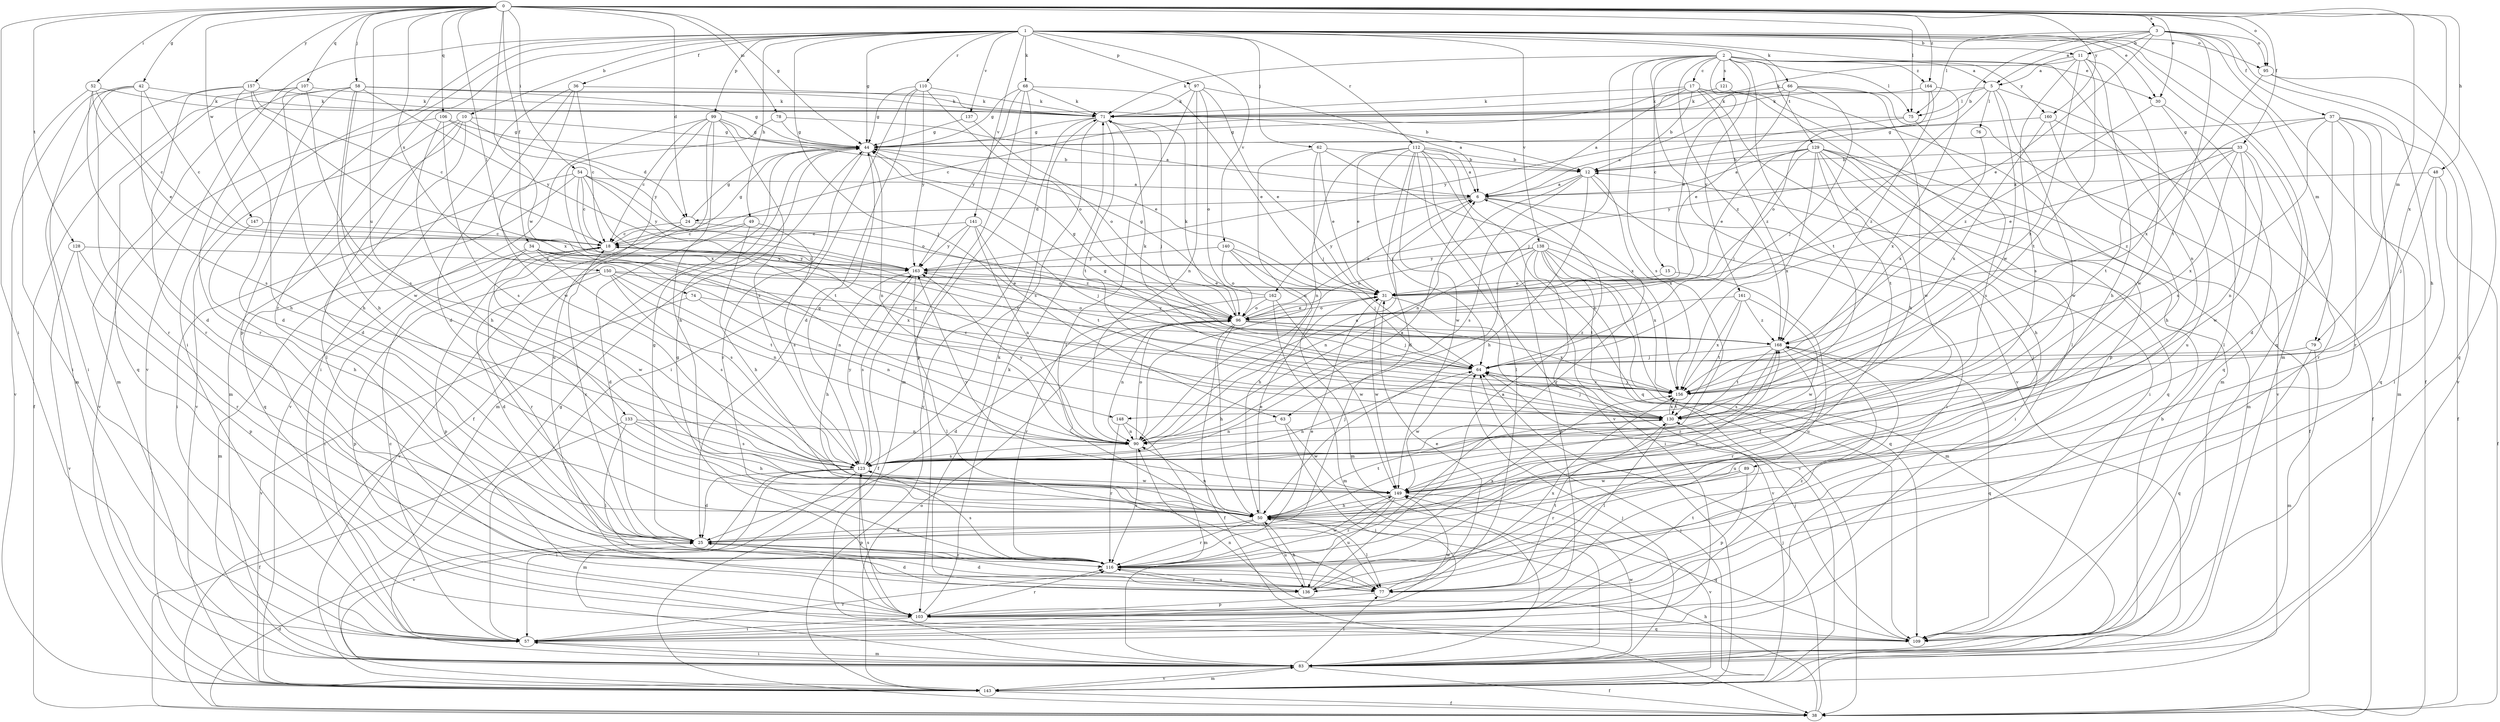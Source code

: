 strict digraph  {
0;
1;
2;
3;
5;
6;
10;
11;
12;
15;
17;
18;
24;
25;
30;
31;
33;
34;
36;
37;
38;
42;
44;
48;
49;
50;
52;
54;
57;
58;
62;
63;
64;
66;
68;
71;
74;
75;
76;
77;
78;
79;
83;
89;
90;
95;
96;
97;
99;
103;
106;
107;
109;
110;
112;
116;
121;
123;
128;
129;
130;
133;
136;
137;
138;
140;
141;
143;
147;
148;
149;
150;
156;
157;
160;
161;
162;
163;
164;
168;
0 -> 3  [label=a];
0 -> 24  [label=d];
0 -> 30  [label=e];
0 -> 33  [label=f];
0 -> 34  [label=f];
0 -> 42  [label=g];
0 -> 44  [label=g];
0 -> 48  [label=h];
0 -> 52  [label=i];
0 -> 54  [label=i];
0 -> 57  [label=i];
0 -> 58  [label=j];
0 -> 74  [label=l];
0 -> 75  [label=l];
0 -> 78  [label=m];
0 -> 79  [label=m];
0 -> 95  [label=o];
0 -> 106  [label=q];
0 -> 107  [label=q];
0 -> 128  [label=t];
0 -> 133  [label=u];
0 -> 147  [label=w];
0 -> 148  [label=w];
0 -> 150  [label=x];
0 -> 156  [label=x];
0 -> 157  [label=y];
0 -> 160  [label=y];
0 -> 164  [label=z];
1 -> 10  [label=b];
1 -> 11  [label=b];
1 -> 30  [label=e];
1 -> 36  [label=f];
1 -> 44  [label=g];
1 -> 49  [label=h];
1 -> 57  [label=i];
1 -> 62  [label=j];
1 -> 63  [label=j];
1 -> 66  [label=k];
1 -> 68  [label=k];
1 -> 79  [label=m];
1 -> 83  [label=m];
1 -> 89  [label=n];
1 -> 95  [label=o];
1 -> 97  [label=p];
1 -> 99  [label=p];
1 -> 103  [label=p];
1 -> 109  [label=q];
1 -> 110  [label=r];
1 -> 112  [label=r];
1 -> 116  [label=r];
1 -> 137  [label=v];
1 -> 138  [label=v];
1 -> 140  [label=v];
1 -> 141  [label=v];
1 -> 143  [label=v];
2 -> 5  [label=a];
2 -> 15  [label=c];
2 -> 17  [label=c];
2 -> 30  [label=e];
2 -> 31  [label=e];
2 -> 63  [label=j];
2 -> 71  [label=k];
2 -> 75  [label=l];
2 -> 121  [label=s];
2 -> 123  [label=s];
2 -> 129  [label=t];
2 -> 130  [label=t];
2 -> 143  [label=v];
2 -> 160  [label=y];
2 -> 161  [label=y];
2 -> 164  [label=z];
2 -> 168  [label=z];
3 -> 5  [label=a];
3 -> 11  [label=b];
3 -> 12  [label=b];
3 -> 31  [label=e];
3 -> 37  [label=f];
3 -> 38  [label=f];
3 -> 50  [label=h];
3 -> 75  [label=l];
3 -> 95  [label=o];
3 -> 130  [label=t];
5 -> 71  [label=k];
5 -> 75  [label=l];
5 -> 76  [label=l];
5 -> 96  [label=o];
5 -> 136  [label=u];
5 -> 148  [label=w];
5 -> 149  [label=w];
6 -> 24  [label=d];
6 -> 57  [label=i];
6 -> 116  [label=r];
6 -> 162  [label=y];
10 -> 24  [label=d];
10 -> 25  [label=d];
10 -> 44  [label=g];
10 -> 77  [label=l];
10 -> 83  [label=m];
10 -> 143  [label=v];
11 -> 5  [label=a];
11 -> 50  [label=h];
11 -> 71  [label=k];
11 -> 123  [label=s];
11 -> 130  [label=t];
11 -> 149  [label=w];
11 -> 156  [label=x];
12 -> 6  [label=a];
12 -> 50  [label=h];
12 -> 57  [label=i];
12 -> 90  [label=n];
12 -> 123  [label=s];
12 -> 156  [label=x];
15 -> 31  [label=e];
15 -> 136  [label=u];
17 -> 6  [label=a];
17 -> 12  [label=b];
17 -> 18  [label=c];
17 -> 50  [label=h];
17 -> 71  [label=k];
17 -> 77  [label=l];
17 -> 103  [label=p];
17 -> 168  [label=z];
18 -> 44  [label=g];
18 -> 57  [label=i];
18 -> 103  [label=p];
18 -> 116  [label=r];
18 -> 163  [label=y];
24 -> 18  [label=c];
24 -> 44  [label=g];
24 -> 143  [label=v];
24 -> 168  [label=z];
25 -> 18  [label=c];
25 -> 44  [label=g];
25 -> 77  [label=l];
25 -> 116  [label=r];
25 -> 168  [label=z];
30 -> 77  [label=l];
30 -> 109  [label=q];
30 -> 168  [label=z];
31 -> 96  [label=o];
31 -> 143  [label=v];
31 -> 149  [label=w];
33 -> 12  [label=b];
33 -> 31  [label=e];
33 -> 90  [label=n];
33 -> 116  [label=r];
33 -> 149  [label=w];
33 -> 156  [label=x];
33 -> 163  [label=y];
33 -> 168  [label=z];
34 -> 83  [label=m];
34 -> 90  [label=n];
34 -> 96  [label=o];
34 -> 123  [label=s];
34 -> 149  [label=w];
34 -> 156  [label=x];
34 -> 163  [label=y];
36 -> 18  [label=c];
36 -> 25  [label=d];
36 -> 57  [label=i];
36 -> 71  [label=k];
36 -> 149  [label=w];
37 -> 25  [label=d];
37 -> 38  [label=f];
37 -> 44  [label=g];
37 -> 83  [label=m];
37 -> 109  [label=q];
37 -> 116  [label=r];
37 -> 123  [label=s];
37 -> 130  [label=t];
38 -> 25  [label=d];
38 -> 50  [label=h];
38 -> 64  [label=j];
42 -> 18  [label=c];
42 -> 57  [label=i];
42 -> 71  [label=k];
42 -> 116  [label=r];
42 -> 123  [label=s];
42 -> 143  [label=v];
44 -> 12  [label=b];
44 -> 83  [label=m];
44 -> 90  [label=n];
44 -> 116  [label=r];
48 -> 6  [label=a];
48 -> 38  [label=f];
48 -> 64  [label=j];
48 -> 77  [label=l];
49 -> 18  [label=c];
49 -> 25  [label=d];
49 -> 50  [label=h];
49 -> 123  [label=s];
50 -> 25  [label=d];
50 -> 31  [label=e];
50 -> 77  [label=l];
50 -> 90  [label=n];
50 -> 109  [label=q];
50 -> 116  [label=r];
50 -> 130  [label=t];
50 -> 136  [label=u];
50 -> 168  [label=z];
52 -> 18  [label=c];
52 -> 25  [label=d];
52 -> 31  [label=e];
52 -> 57  [label=i];
52 -> 71  [label=k];
54 -> 6  [label=a];
54 -> 18  [label=c];
54 -> 57  [label=i];
54 -> 96  [label=o];
54 -> 109  [label=q];
54 -> 130  [label=t];
54 -> 163  [label=y];
54 -> 168  [label=z];
57 -> 18  [label=c];
57 -> 83  [label=m];
57 -> 116  [label=r];
58 -> 12  [label=b];
58 -> 25  [label=d];
58 -> 44  [label=g];
58 -> 50  [label=h];
58 -> 71  [label=k];
58 -> 83  [label=m];
58 -> 116  [label=r];
58 -> 149  [label=w];
58 -> 163  [label=y];
62 -> 12  [label=b];
62 -> 31  [label=e];
62 -> 64  [label=j];
62 -> 90  [label=n];
62 -> 156  [label=x];
63 -> 57  [label=i];
63 -> 90  [label=n];
63 -> 149  [label=w];
64 -> 18  [label=c];
64 -> 71  [label=k];
64 -> 149  [label=w];
64 -> 156  [label=x];
66 -> 31  [label=e];
66 -> 64  [label=j];
66 -> 71  [label=k];
66 -> 143  [label=v];
66 -> 149  [label=w];
66 -> 163  [label=y];
68 -> 31  [label=e];
68 -> 44  [label=g];
68 -> 71  [label=k];
68 -> 83  [label=m];
68 -> 103  [label=p];
68 -> 163  [label=y];
71 -> 44  [label=g];
71 -> 64  [label=j];
71 -> 123  [label=s];
71 -> 130  [label=t];
71 -> 143  [label=v];
74 -> 90  [label=n];
74 -> 96  [label=o];
74 -> 143  [label=v];
75 -> 6  [label=a];
75 -> 44  [label=g];
75 -> 123  [label=s];
76 -> 156  [label=x];
77 -> 25  [label=d];
77 -> 31  [label=e];
77 -> 103  [label=p];
77 -> 130  [label=t];
78 -> 6  [label=a];
78 -> 44  [label=g];
78 -> 156  [label=x];
79 -> 64  [label=j];
79 -> 83  [label=m];
79 -> 109  [label=q];
83 -> 12  [label=b];
83 -> 38  [label=f];
83 -> 44  [label=g];
83 -> 57  [label=i];
83 -> 64  [label=j];
83 -> 77  [label=l];
83 -> 143  [label=v];
83 -> 149  [label=w];
89 -> 103  [label=p];
89 -> 116  [label=r];
89 -> 149  [label=w];
90 -> 6  [label=a];
90 -> 96  [label=o];
90 -> 116  [label=r];
90 -> 123  [label=s];
90 -> 163  [label=y];
95 -> 109  [label=q];
95 -> 143  [label=v];
95 -> 156  [label=x];
96 -> 6  [label=a];
96 -> 25  [label=d];
96 -> 31  [label=e];
96 -> 38  [label=f];
96 -> 44  [label=g];
96 -> 50  [label=h];
96 -> 64  [label=j];
96 -> 71  [label=k];
96 -> 90  [label=n];
96 -> 156  [label=x];
96 -> 168  [label=z];
97 -> 6  [label=a];
97 -> 31  [label=e];
97 -> 71  [label=k];
97 -> 77  [label=l];
97 -> 90  [label=n];
97 -> 96  [label=o];
99 -> 18  [label=c];
99 -> 31  [label=e];
99 -> 38  [label=f];
99 -> 44  [label=g];
99 -> 50  [label=h];
99 -> 123  [label=s];
99 -> 136  [label=u];
99 -> 143  [label=v];
103 -> 57  [label=i];
103 -> 71  [label=k];
103 -> 109  [label=q];
103 -> 116  [label=r];
103 -> 123  [label=s];
103 -> 130  [label=t];
103 -> 149  [label=w];
103 -> 168  [label=z];
106 -> 44  [label=g];
106 -> 50  [label=h];
106 -> 123  [label=s];
106 -> 143  [label=v];
106 -> 163  [label=y];
107 -> 38  [label=f];
107 -> 50  [label=h];
107 -> 71  [label=k];
107 -> 109  [label=q];
107 -> 123  [label=s];
109 -> 64  [label=j];
109 -> 90  [label=n];
110 -> 25  [label=d];
110 -> 44  [label=g];
110 -> 57  [label=i];
110 -> 71  [label=k];
110 -> 96  [label=o];
110 -> 163  [label=y];
112 -> 6  [label=a];
112 -> 12  [label=b];
112 -> 25  [label=d];
112 -> 31  [label=e];
112 -> 38  [label=f];
112 -> 64  [label=j];
112 -> 77  [label=l];
112 -> 90  [label=n];
112 -> 109  [label=q];
112 -> 143  [label=v];
112 -> 149  [label=w];
116 -> 31  [label=e];
116 -> 44  [label=g];
116 -> 77  [label=l];
116 -> 123  [label=s];
116 -> 136  [label=u];
116 -> 149  [label=w];
116 -> 156  [label=x];
121 -> 71  [label=k];
121 -> 83  [label=m];
123 -> 6  [label=a];
123 -> 25  [label=d];
123 -> 44  [label=g];
123 -> 57  [label=i];
123 -> 64  [label=j];
123 -> 83  [label=m];
123 -> 103  [label=p];
123 -> 143  [label=v];
123 -> 149  [label=w];
123 -> 163  [label=y];
128 -> 103  [label=p];
128 -> 116  [label=r];
128 -> 143  [label=v];
128 -> 163  [label=y];
129 -> 6  [label=a];
129 -> 12  [label=b];
129 -> 31  [label=e];
129 -> 38  [label=f];
129 -> 50  [label=h];
129 -> 57  [label=i];
129 -> 64  [label=j];
129 -> 83  [label=m];
129 -> 109  [label=q];
129 -> 130  [label=t];
129 -> 156  [label=x];
130 -> 18  [label=c];
130 -> 64  [label=j];
130 -> 77  [label=l];
130 -> 90  [label=n];
130 -> 156  [label=x];
133 -> 38  [label=f];
133 -> 50  [label=h];
133 -> 77  [label=l];
133 -> 90  [label=n];
133 -> 123  [label=s];
136 -> 6  [label=a];
136 -> 25  [label=d];
136 -> 50  [label=h];
136 -> 71  [label=k];
136 -> 116  [label=r];
136 -> 156  [label=x];
137 -> 44  [label=g];
137 -> 96  [label=o];
138 -> 57  [label=i];
138 -> 83  [label=m];
138 -> 90  [label=n];
138 -> 96  [label=o];
138 -> 103  [label=p];
138 -> 109  [label=q];
138 -> 130  [label=t];
138 -> 143  [label=v];
138 -> 156  [label=x];
138 -> 163  [label=y];
140 -> 50  [label=h];
140 -> 64  [label=j];
140 -> 83  [label=m];
140 -> 96  [label=o];
140 -> 163  [label=y];
141 -> 18  [label=c];
141 -> 38  [label=f];
141 -> 64  [label=j];
141 -> 90  [label=n];
141 -> 130  [label=t];
141 -> 163  [label=y];
143 -> 38  [label=f];
143 -> 64  [label=j];
143 -> 83  [label=m];
143 -> 96  [label=o];
147 -> 18  [label=c];
147 -> 50  [label=h];
148 -> 83  [label=m];
148 -> 90  [label=n];
148 -> 116  [label=r];
149 -> 50  [label=h];
149 -> 116  [label=r];
149 -> 136  [label=u];
149 -> 143  [label=v];
149 -> 163  [label=y];
150 -> 25  [label=d];
150 -> 31  [label=e];
150 -> 90  [label=n];
150 -> 103  [label=p];
150 -> 123  [label=s];
150 -> 130  [label=t];
150 -> 168  [label=z];
156 -> 44  [label=g];
156 -> 64  [label=j];
156 -> 130  [label=t];
157 -> 18  [label=c];
157 -> 50  [label=h];
157 -> 71  [label=k];
157 -> 83  [label=m];
157 -> 116  [label=r];
157 -> 156  [label=x];
160 -> 38  [label=f];
160 -> 44  [label=g];
160 -> 50  [label=h];
160 -> 156  [label=x];
161 -> 96  [label=o];
161 -> 130  [label=t];
161 -> 149  [label=w];
161 -> 156  [label=x];
161 -> 168  [label=z];
162 -> 44  [label=g];
162 -> 83  [label=m];
162 -> 96  [label=o];
162 -> 116  [label=r];
162 -> 149  [label=w];
163 -> 31  [label=e];
163 -> 50  [label=h];
163 -> 77  [label=l];
163 -> 123  [label=s];
164 -> 71  [label=k];
164 -> 96  [label=o];
164 -> 156  [label=x];
164 -> 168  [label=z];
168 -> 64  [label=j];
168 -> 109  [label=q];
168 -> 116  [label=r];
168 -> 123  [label=s];
168 -> 130  [label=t];
168 -> 136  [label=u];
168 -> 163  [label=y];
}
